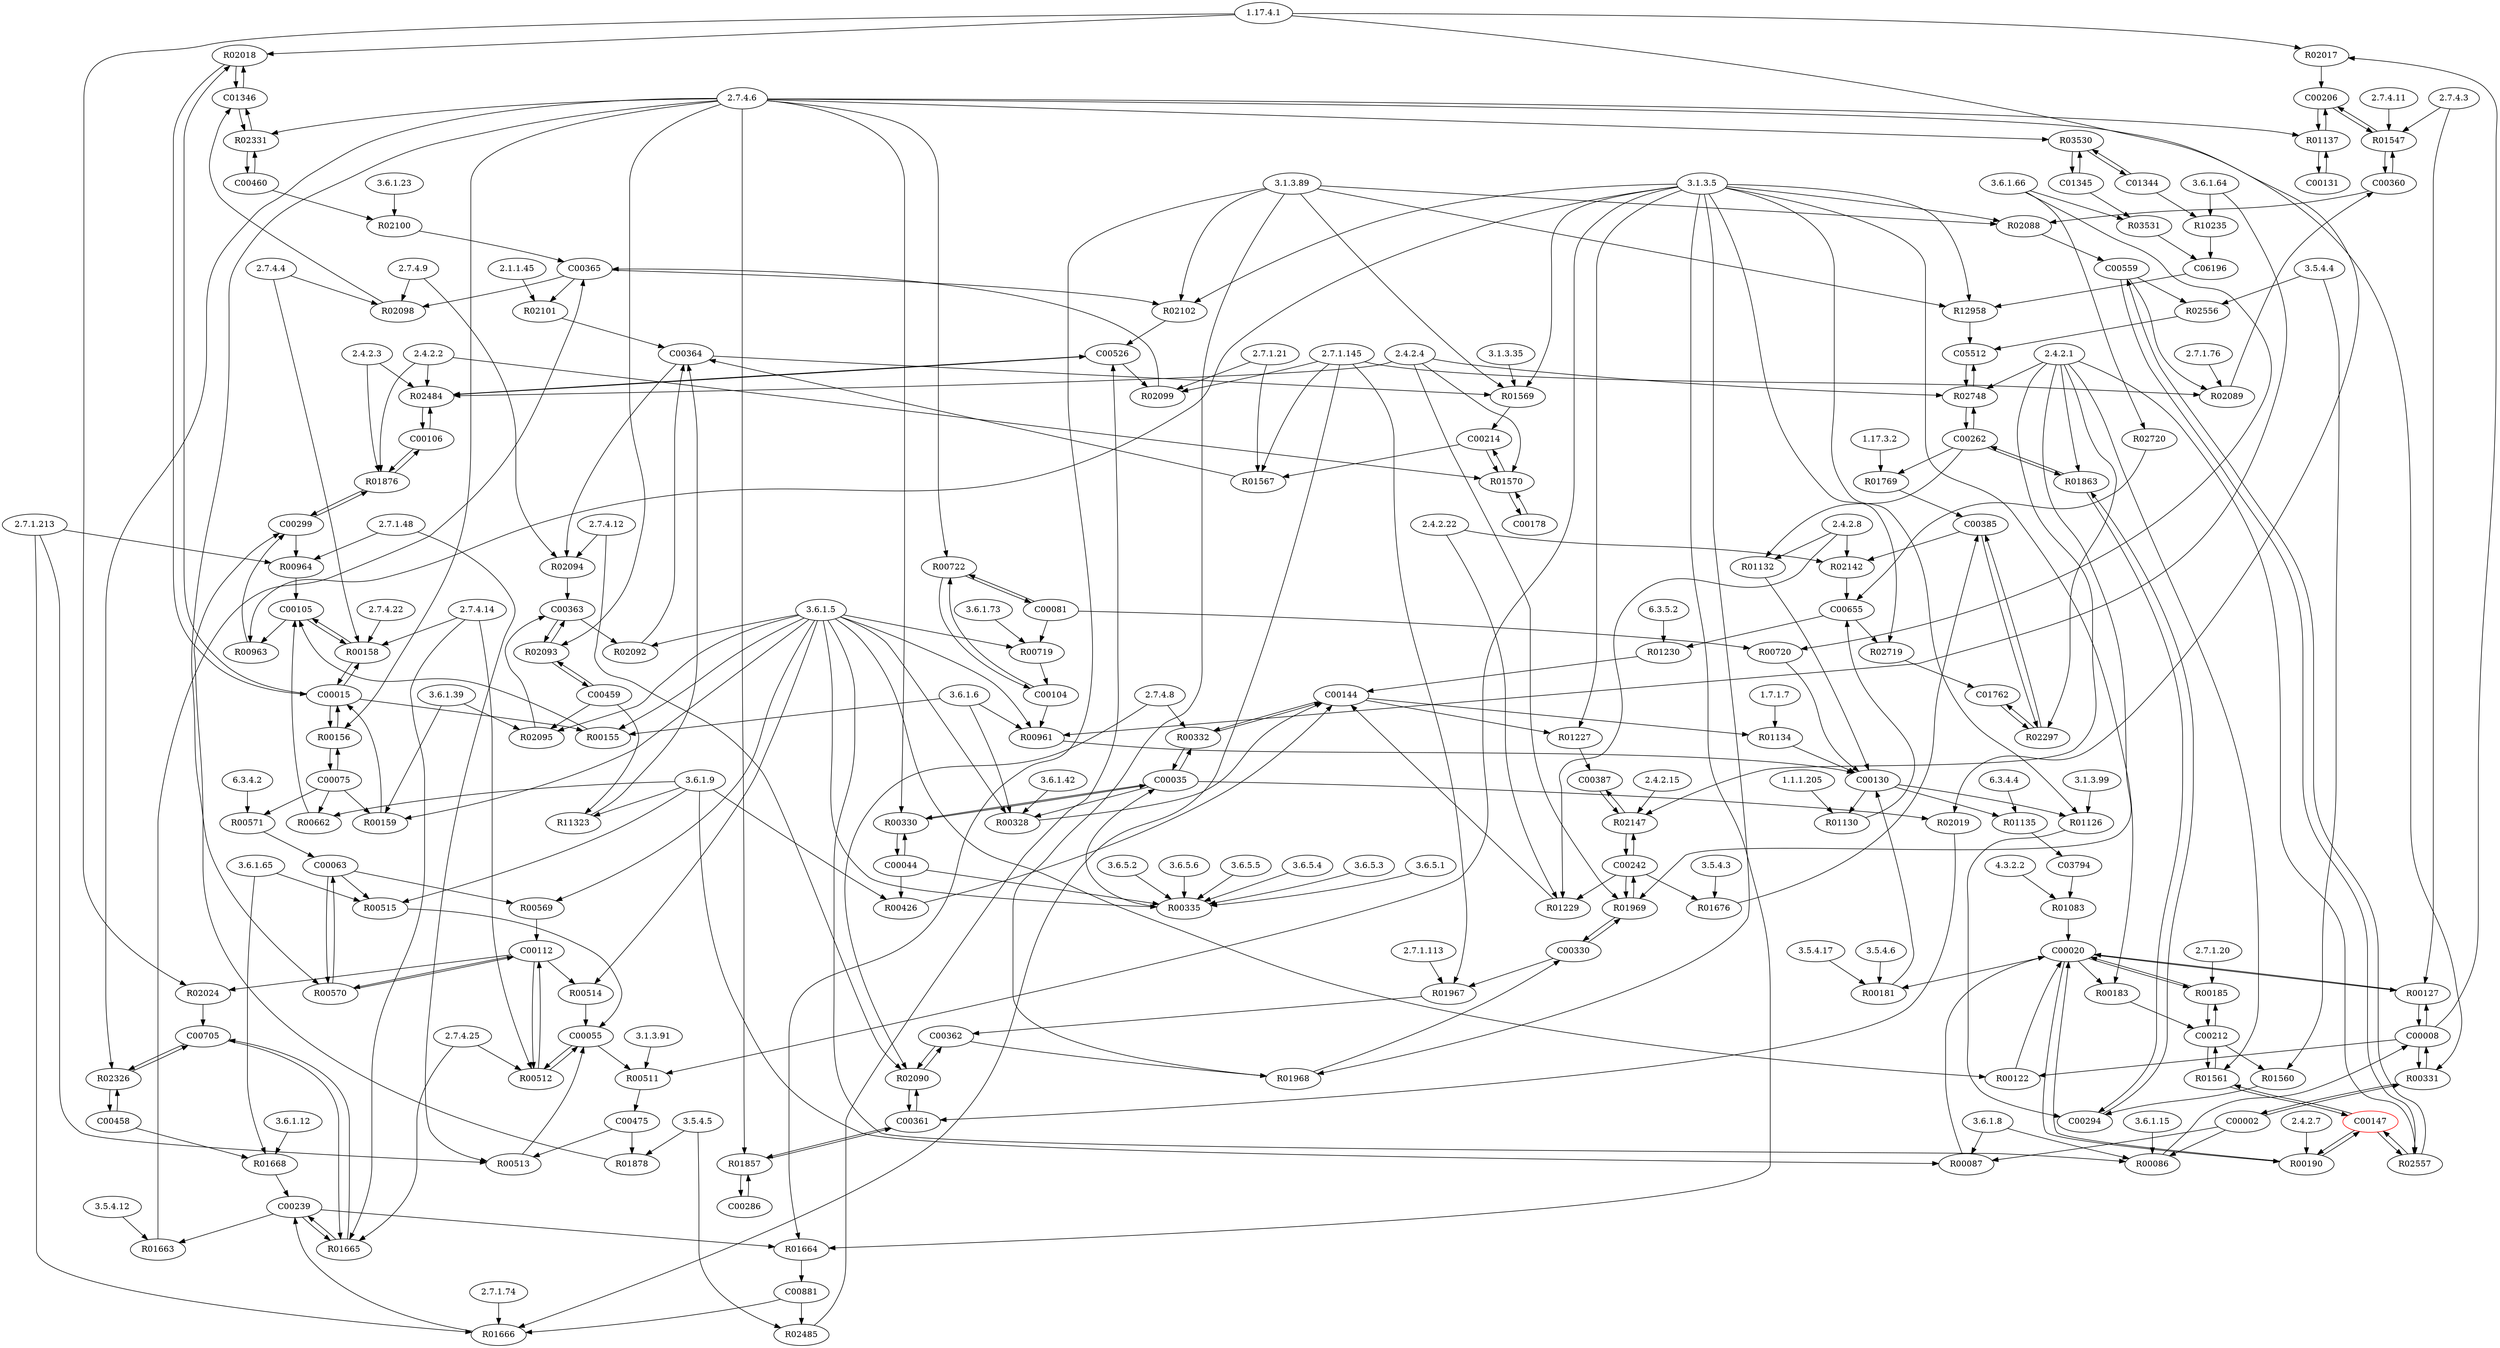 digraph G {
"1.17.4.1" [type=E];
"3.6.5.6" [type=E];
"2.7.1.213" [type=E];
"2.4.2.22" [type=E];
"2.4.2.3" [type=E];
"3.6.5.5" [type=E];
"6.3.5.2" [type=E];
"2.7.1.74" [type=E];
"2.7.4.25" [type=E];
"3.6.1.12" [type=E];
"3.6.1.9" [type=E];
"3.1.3.99" [type=E];
"3.1.3.5" [type=E];
"2.7.4.22" [type=E];
"3.6.1.23" [type=E];
"3.6.1.66" [type=E];
"2.1.1.45" [type=E];
"4.3.2.2" [type=E];
"3.6.1.73" [type=E];
"1.7.1.7" [type=E];
"3.5.4.6" [type=E];
"2.4.2.7" [type=E];
"3.6.1.6" [type=E];
"2.4.2.2" [type=E];
"2.4.2.1" [type=E];
"3.5.4.4" [type=E];
"2.7.1.48" [type=E];
"2.7.4.3" [type=E];
"2.7.4.14" [type=E];
"2.7.4.4" [type=E];
"3.6.1.5" [type=E];
"2.7.1.76" [type=E];
"6.3.4.2" [type=E];
"2.7.4.9" [type=E];
"3.6.5.4" [type=E];
"2.4.2.15" [type=E];
"2.7.1.20" [type=E];
"3.1.3.35" [type=E];
"2.7.4.12" [type=E];
"3.6.1.42" [type=E];
"3.6.1.65" [type=E];
"3.6.1.8" [type=E];
"3.6.5.3" [type=E];
"3.6.5.1" [type=E];
"3.5.4.5" [type=E];
"3.6.5.2" [type=E];
"3.5.4.3" [type=E];
"2.4.2.8" [type=E];
"6.3.4.4" [type=E];
"2.4.2.4" [type=E];
"2.7.1.113" [type=E];
"3.6.1.15" [type=E];
"3.1.3.89" [type=E];
"2.7.1.145" [type=E];
"2.7.4.11" [type=E];
"2.7.1.21" [type=E];
"1.1.1.205" [type=E];
"3.5.4.17" [type=E];
"1.17.3.2" [type=E];
"3.6.1.39" [type=E];
"2.7.4.8" [type=E];
"3.6.1.64" [type=E];
"3.1.3.91" [type=E];
"2.7.4.6" [type=E];
"3.5.4.12" [type=E];
R00722 [type=R];
R02093 [type=R];
R01130 [type=R];
R01666 [type=R];
R02326 [type=R];
R01676 [type=R];
R01083 [type=R];
R02100 [type=R];
R02142 [type=R];
R02147 [type=R];
R02101 [type=R];
R01863 [type=R];
R02018 [type=R];
R01135 [type=R];
R01968 [type=R];
R01664 [type=R];
R00158 [type=R];
R02748 [type=R];
R01229 [type=R];
R02556 [type=R];
R00330 [type=R];
R00426 [type=R];
R00122 [type=R];
R00569 [type=R];
R02089 [type=R];
R00185 [type=R];
R00961 [type=R];
R02485 [type=R];
R03531 [type=R];
R02099 [type=R];
R01137 [type=R];
R00156 [type=R];
R00183 [type=R];
R01668 [type=R];
R01857 [type=R];
R00719 [type=R];
R00513 [type=R];
R01126 [type=R];
R01967 [type=R];
R02017 [type=R];
R00662 [type=R];
R01969 [type=R];
R02297 [type=R];
R00086 [type=R];
R01570 [type=R];
R02331 [type=R];
R02719 [type=R];
R10235 [type=R];
R02102 [type=R];
R02019 [type=R];
R00720 [type=R];
R01227 [type=R];
R00328 [type=R];
R02092 [type=R];
R00087 [type=R];
R01876 [type=R];
R01132 [type=R];
R00964 [type=R];
R02088 [type=R];
R03530 [type=R];
R01769 [type=R];
R00963 [type=R];
R00514 [type=R];
R00335 [type=R];
R00511 [type=R];
R01567 [type=R];
R11323 [type=R];
R00332 [type=R];
R00515 [type=R];
R12958 [type=R];
R00331 [type=R];
R01665 [type=R];
R01569 [type=R];
R01560 [type=R];
R02090 [type=R];
R00570 [type=R];
R01134 [type=R];
R02557 [type=R];
R00571 [type=R];
R02484 [type=R];
R00512 [type=R];
R00155 [type=R];
R01878 [type=R];
R00181 [type=R];
R02098 [type=R];
R00159 [type=R];
R02094 [type=R];
R02720 [type=R];
R00190 [type=R];
R01547 [type=R];
R01230 [type=R];
R02024 [type=R];
R02095 [type=R];
R01663 [type=R];
R00127 [type=R];
R01561 [type=R];
C00458 [type=C];
C00008 [type=C];
C00147 [type=C, color=red];
C03794 [type=C];
C00299 [type=C];
C00144 [type=C];
C00365 [type=C];
C00881 [type=C];
C00330 [type=C];
C00002 [type=C];
C01345 [type=C];
C05512 [type=C];
C01344 [type=C];
C00112 [type=C];
C00055 [type=C];
C00385 [type=C];
C06196 [type=C];
C01762 [type=C];
C00106 [type=C];
C00075 [type=C];
C00286 [type=C];
C00239 [type=C];
C00206 [type=C];
C00081 [type=C];
C00105 [type=C];
C00362 [type=C];
C00705 [type=C];
C01346 [type=C];
C00214 [type=C];
C00178 [type=C];
C00063 [type=C];
C00361 [type=C];
C00130 [type=C];
C00015 [type=C];
C00020 [type=C];
C00242 [type=C];
C00360 [type=C];
C00655 [type=C];
C00044 [type=C];
C00460 [type=C];
C00104 [type=C];
C00131 [type=C];
C00459 [type=C];
C00294 [type=C];
C00526 [type=C];
C00262 [type=C];
C00035 [type=C];
C00364 [type=C];
C00559 [type=C];
C00212 [type=C];
C00387 [type=C];
C00475 [type=C];
C00363 [type=C];
C06196 -> R12958;
R12958 -> C05512;
C01344 -> R10235;
R10235 -> C06196;
C01344 -> R03530;
R03530 -> C01344;
R03530 -> C01345;
C01345 -> R03530;
C01345 -> R03531;
R03531 -> C06196;
C00559 -> R02556;
R02556 -> C05512;
C00559 -> R02089;
R02089 -> C00360;
C00360 -> R02088;
R02088 -> C00559;
C00360 -> R01547;
R01547 -> C00360;
R01547 -> C00206;
C00206 -> R01547;
C00206 -> R01137;
R01137 -> C00206;
R01137 -> C00131;
C00131 -> R01137;
C00559 -> R02557;
R02557 -> C00559;
R02557 -> C00147;
C00147 -> R02557;
C00212 -> R01561;
R01561 -> C00212;
R01561 -> C00147;
C00147 -> R01561;
C00212 -> R01560;
R01560 -> C00294;
C00212 -> R00185;
R00185 -> C00212;
R00185 -> C00020;
C00020 -> R00185;
C00020 -> R00183;
R00183 -> C00212;
C00147 -> R00190;
R00190 -> C00147;
R00190 -> C00020;
C00020 -> R00190;
C00020 -> R00127;
R00127 -> C00020;
R00127 -> C00008;
C00008 -> R00127;
C00008 -> R00122;
R00122 -> C00020;
C00008 -> R02017;
R02017 -> C00206;
C00002 -> R00331;
R00331 -> C00002;
R00331 -> C00008;
C00008 -> R00331;
C00002 -> R00086;
R00086 -> C00008;
C00002 -> R00087;
R00087 -> C00020;
C00262 -> R01132;
R01132 -> C00130;
C05512 -> R02748;
R02748 -> C05512;
R02748 -> C00262;
C00262 -> R02748;
C00294 -> R01863;
R01863 -> C00294;
R01863 -> C00262;
C00262 -> R01863;
C00130 -> R01126;
R01126 -> C00294;
C00130 -> R01130;
R01130 -> C00655;
C00130 -> R01135;
R01135 -> C03794;
C03794 -> R01083;
R01083 -> C00020;
C00020 -> R00181;
R00181 -> C00130;
C00104 -> R00961;
R00961 -> C00130;
C00104 -> R00722;
R00722 -> C00104;
R00722 -> C00081;
C00081 -> R00722;
C00081 -> R00719;
R00719 -> C00104;
C00081 -> R00720;
R00720 -> C00130;
C00262 -> R01769;
R01769 -> C00385;
C01762 -> R02297;
R02297 -> C01762;
R02297 -> C00385;
C00385 -> R02297;
C00655 -> R02719;
R02719 -> C01762;
C00385 -> R02142;
R02142 -> C00655;
R02720 -> C00655;
C00242 -> R01229;
R01229 -> C00144;
C00242 -> R01676;
R01676 -> C00385;
C00387 -> R02147;
R02147 -> C00387;
R02147 -> C00242;
C00242 -> R02147;
C00144 -> R01227;
R01227 -> C00387;
C00144 -> R01134;
R01134 -> C00130;
C00655 -> R01230;
R01230 -> C00144;
C00144 -> R00332;
R00332 -> C00144;
R00332 -> C00035;
C00035 -> R00332;
C00035 -> R00328;
R00328 -> C00144;
C00035 -> R00330;
R00330 -> C00035;
R00330 -> C00044;
C00044 -> R00330;
C00044 -> R00335;
R00335 -> C00035;
C00035 -> R02019;
R02019 -> C00361;
C00044 -> R00426;
R00426 -> C00144;
C00330 -> R01969;
R01969 -> C00330;
R01969 -> C00242;
C00242 -> R01969;
C00330 -> R01967;
R01967 -> C00362;
C00362 -> R01968;
R01968 -> C00330;
C00362 -> R02090;
R02090 -> C00362;
R02090 -> C00361;
C00361 -> R02090;
C00361 -> R01857;
R01857 -> C00361;
R01857 -> C00286;
C00286 -> R01857;
C00299 -> R01876;
R01876 -> C00299;
R01876 -> C00106;
C00106 -> R01876;
C00299 -> R00964;
R00964 -> C00105;
C00105 -> R00963;
R00963 -> C00299;
C00105 -> R00158;
R00158 -> C00105;
R00158 -> C00015;
C00015 -> R00158;
C00015 -> R00155;
R00155 -> C00105;
C00015 -> R00156;
R00156 -> C00015;
R00156 -> C00075;
C00075 -> R00156;
C00075 -> R00159;
R00159 -> C00015;
C00075 -> R00662;
R00662 -> C00105;
C00075 -> R00571;
R00571 -> C00063;
C00475 -> R00513;
R00513 -> C00055;
C00475 -> R01878;
R01878 -> C00299;
C00055 -> R00511;
R00511 -> C00475;
C00055 -> R00512;
R00512 -> C00055;
R00512 -> C00112;
C00112 -> R00512;
C00112 -> R00514;
R00514 -> C00055;
C00112 -> R00570;
R00570 -> C00112;
R00570 -> C00063;
C00063 -> R00570;
C00063 -> R00569;
R00569 -> C00112;
C00112 -> R02024;
R02024 -> C00705;
C00063 -> R00515;
R00515 -> C00055;
C00881 -> R01666;
R01666 -> C00239;
C00239 -> R01664;
R01664 -> C00881;
C00881 -> R02485;
R02485 -> C00526;
C00239 -> R01665;
R01665 -> C00239;
R01665 -> C00705;
C00705 -> R01665;
C00239 -> R01663;
R01663 -> C00365;
C00705 -> R02326;
R02326 -> C00705;
R02326 -> C00458;
C00458 -> R02326;
C00458 -> R01668;
R01668 -> C00239;
C00526 -> R02484;
R02484 -> C00526;
R02484 -> C00106;
C00106 -> R02484;
C00526 -> R02099;
R02099 -> C00365;
C00365 -> R02102;
R02102 -> C00526;
C00365 -> R02098;
R02098 -> C01346;
C01346 -> R02018;
R02018 -> C01346;
R02018 -> C00015;
C00015 -> R02018;
C01346 -> R02331;
R02331 -> C01346;
R02331 -> C00460;
C00460 -> R02331;
C00460 -> R02100;
R02100 -> C00365;
C00214 -> R01570;
R01570 -> C00214;
R01570 -> C00178;
C00178 -> R01570;
C00214 -> R01567;
R01567 -> C00364;
C00364 -> R01569;
R01569 -> C00214;
C00365 -> R02101;
R02101 -> C00364;
C00364 -> R02094;
R02094 -> C00363;
C00363 -> R02092;
R02092 -> C00364;
C00363 -> R02093;
R02093 -> C00363;
R02093 -> C00459;
C00459 -> R02093;
C00459 -> R02095;
R02095 -> C00363;
C00459 -> R11323;
R11323 -> C00364;
"2.7.4.6" -> R00722;
"2.7.4.6" -> R02093;
"1.1.1.205" -> R01130;
"2.7.1.74" -> R01666;
"2.7.1.145" -> R01666;
"2.7.1.213" -> R01666;
"2.7.4.6" -> R02326;
"3.5.4.3" -> R01676;
"4.3.2.2" -> R01083;
"3.6.1.23" -> R02100;
"2.4.2.8" -> R02142;
"2.4.2.22" -> R02142;
"2.4.2.1" -> R02147;
"2.4.2.15" -> R02147;
"2.1.1.45" -> R02101;
"2.4.2.1" -> R01863;
"1.17.4.1" -> R02018;
"6.3.4.4" -> R01135;
"3.1.3.5" -> R01968;
"3.1.3.89" -> R01968;
"3.1.3.5" -> R01664;
"3.1.3.89" -> R01664;
"2.7.4.4" -> R00158;
"2.7.4.14" -> R00158;
"2.7.4.22" -> R00158;
"2.4.2.1" -> R02748;
"2.4.2.4" -> R02748;
"2.4.2.8" -> R01229;
"2.4.2.22" -> R01229;
"3.5.4.4" -> R02556;
"2.7.4.6" -> R00330;
"3.6.1.9" -> R00426;
"3.6.1.5" -> R00122;
"3.6.1.5" -> R00569;
"2.7.1.76" -> R02089;
"2.7.1.145" -> R02089;
"2.7.1.20" -> R00185;
"3.6.1.5" -> R00961;
"3.6.1.6" -> R00961;
"3.6.1.64" -> R00961;
"3.5.4.5" -> R02485;
"3.6.1.66" -> R03531;
"2.7.1.21" -> R02099;
"2.7.1.145" -> R02099;
"2.7.4.6" -> R01137;
"2.7.4.6" -> R00156;
"3.1.3.5" -> R00183;
"3.6.1.12" -> R01668;
"3.6.1.65" -> R01668;
"2.7.4.6" -> R01857;
"3.6.1.5" -> R00719;
"3.6.1.73" -> R00719;
"2.7.1.48" -> R00513;
"2.7.1.213" -> R00513;
"3.1.3.5" -> R01126;
"3.1.3.99" -> R01126;
"2.7.1.113" -> R01967;
"2.7.1.145" -> R01967;
"1.17.4.1" -> R02017;
"3.6.1.9" -> R00662;
"2.4.2.1" -> R01969;
"2.4.2.4" -> R01969;
"2.4.2.1" -> R02297;
"3.6.1.5" -> R00086;
"3.6.1.8" -> R00086;
"3.6.1.15" -> R00086;
"2.4.2.2" -> R01570;
"2.4.2.4" -> R01570;
"2.7.4.6" -> R02331;
"3.1.3.5" -> R02719;
"3.6.1.64" -> R10235;
"3.1.3.5" -> R02102;
"3.1.3.89" -> R02102;
"1.17.4.1" -> R02019;
"3.6.1.66" -> R00720;
"3.1.3.5" -> R01227;
"3.6.1.5" -> R00328;
"3.6.1.6" -> R00328;
"3.6.1.42" -> R00328;
"3.6.1.5" -> R02092;
"3.6.1.8" -> R00087;
"3.6.1.9" -> R00087;
"2.4.2.2" -> R01876;
"2.4.2.3" -> R01876;
"2.4.2.8" -> R01132;
"2.7.1.48" -> R00964;
"2.7.1.213" -> R00964;
"3.1.3.5" -> R02088;
"3.1.3.89" -> R02088;
"2.7.4.6" -> R03530;
"1.17.3.2" -> R01769;
"3.1.3.5" -> R00963;
"3.6.1.5" -> R00514;
"3.6.1.5" -> R00335;
"3.6.5.1" -> R00335;
"3.6.5.2" -> R00335;
"3.6.5.3" -> R00335;
"3.6.5.4" -> R00335;
"3.6.5.5" -> R00335;
"3.6.5.6" -> R00335;
"3.1.3.5" -> R00511;
"3.1.3.91" -> R00511;
"2.7.1.21" -> R01567;
"2.7.1.145" -> R01567;
"3.6.1.9" -> R11323;
"2.7.4.8" -> R00332;
"3.6.1.9" -> R00515;
"3.6.1.65" -> R00515;
"3.1.3.5" -> R12958;
"3.1.3.89" -> R12958;
"2.7.4.6" -> R00331;
"2.7.4.14" -> R01665;
"2.7.4.25" -> R01665;
"3.1.3.5" -> R01569;
"3.1.3.35" -> R01569;
"3.1.3.89" -> R01569;
"3.5.4.4" -> R01560;
"2.7.4.8" -> R02090;
"2.7.4.12" -> R02090;
"2.7.4.6" -> R00570;
"1.7.1.7" -> R01134;
"2.4.2.1" -> R02557;
"6.3.4.2" -> R00571;
"2.4.2.2" -> R02484;
"2.4.2.3" -> R02484;
"2.4.2.4" -> R02484;
"2.7.4.14" -> R00512;
"2.7.4.25" -> R00512;
"3.6.1.5" -> R00155;
"3.6.1.6" -> R00155;
"3.5.4.5" -> R01878;
"3.5.4.6" -> R00181;
"3.5.4.17" -> R00181;
"2.7.4.4" -> R02098;
"2.7.4.9" -> R02098;
"3.6.1.5" -> R00159;
"3.6.1.39" -> R00159;
"2.7.4.9" -> R02094;
"2.7.4.12" -> R02094;
"3.6.1.66" -> R02720;
"2.4.2.7" -> R00190;
"2.7.4.3" -> R01547;
"2.7.4.11" -> R01547;
"6.3.5.2" -> R01230;
"1.17.4.1" -> R02024;
"3.6.1.5" -> R02095;
"3.6.1.39" -> R02095;
"3.5.4.12" -> R01663;
"2.7.4.3" -> R00127;
"2.4.2.1" -> R01561;
}
